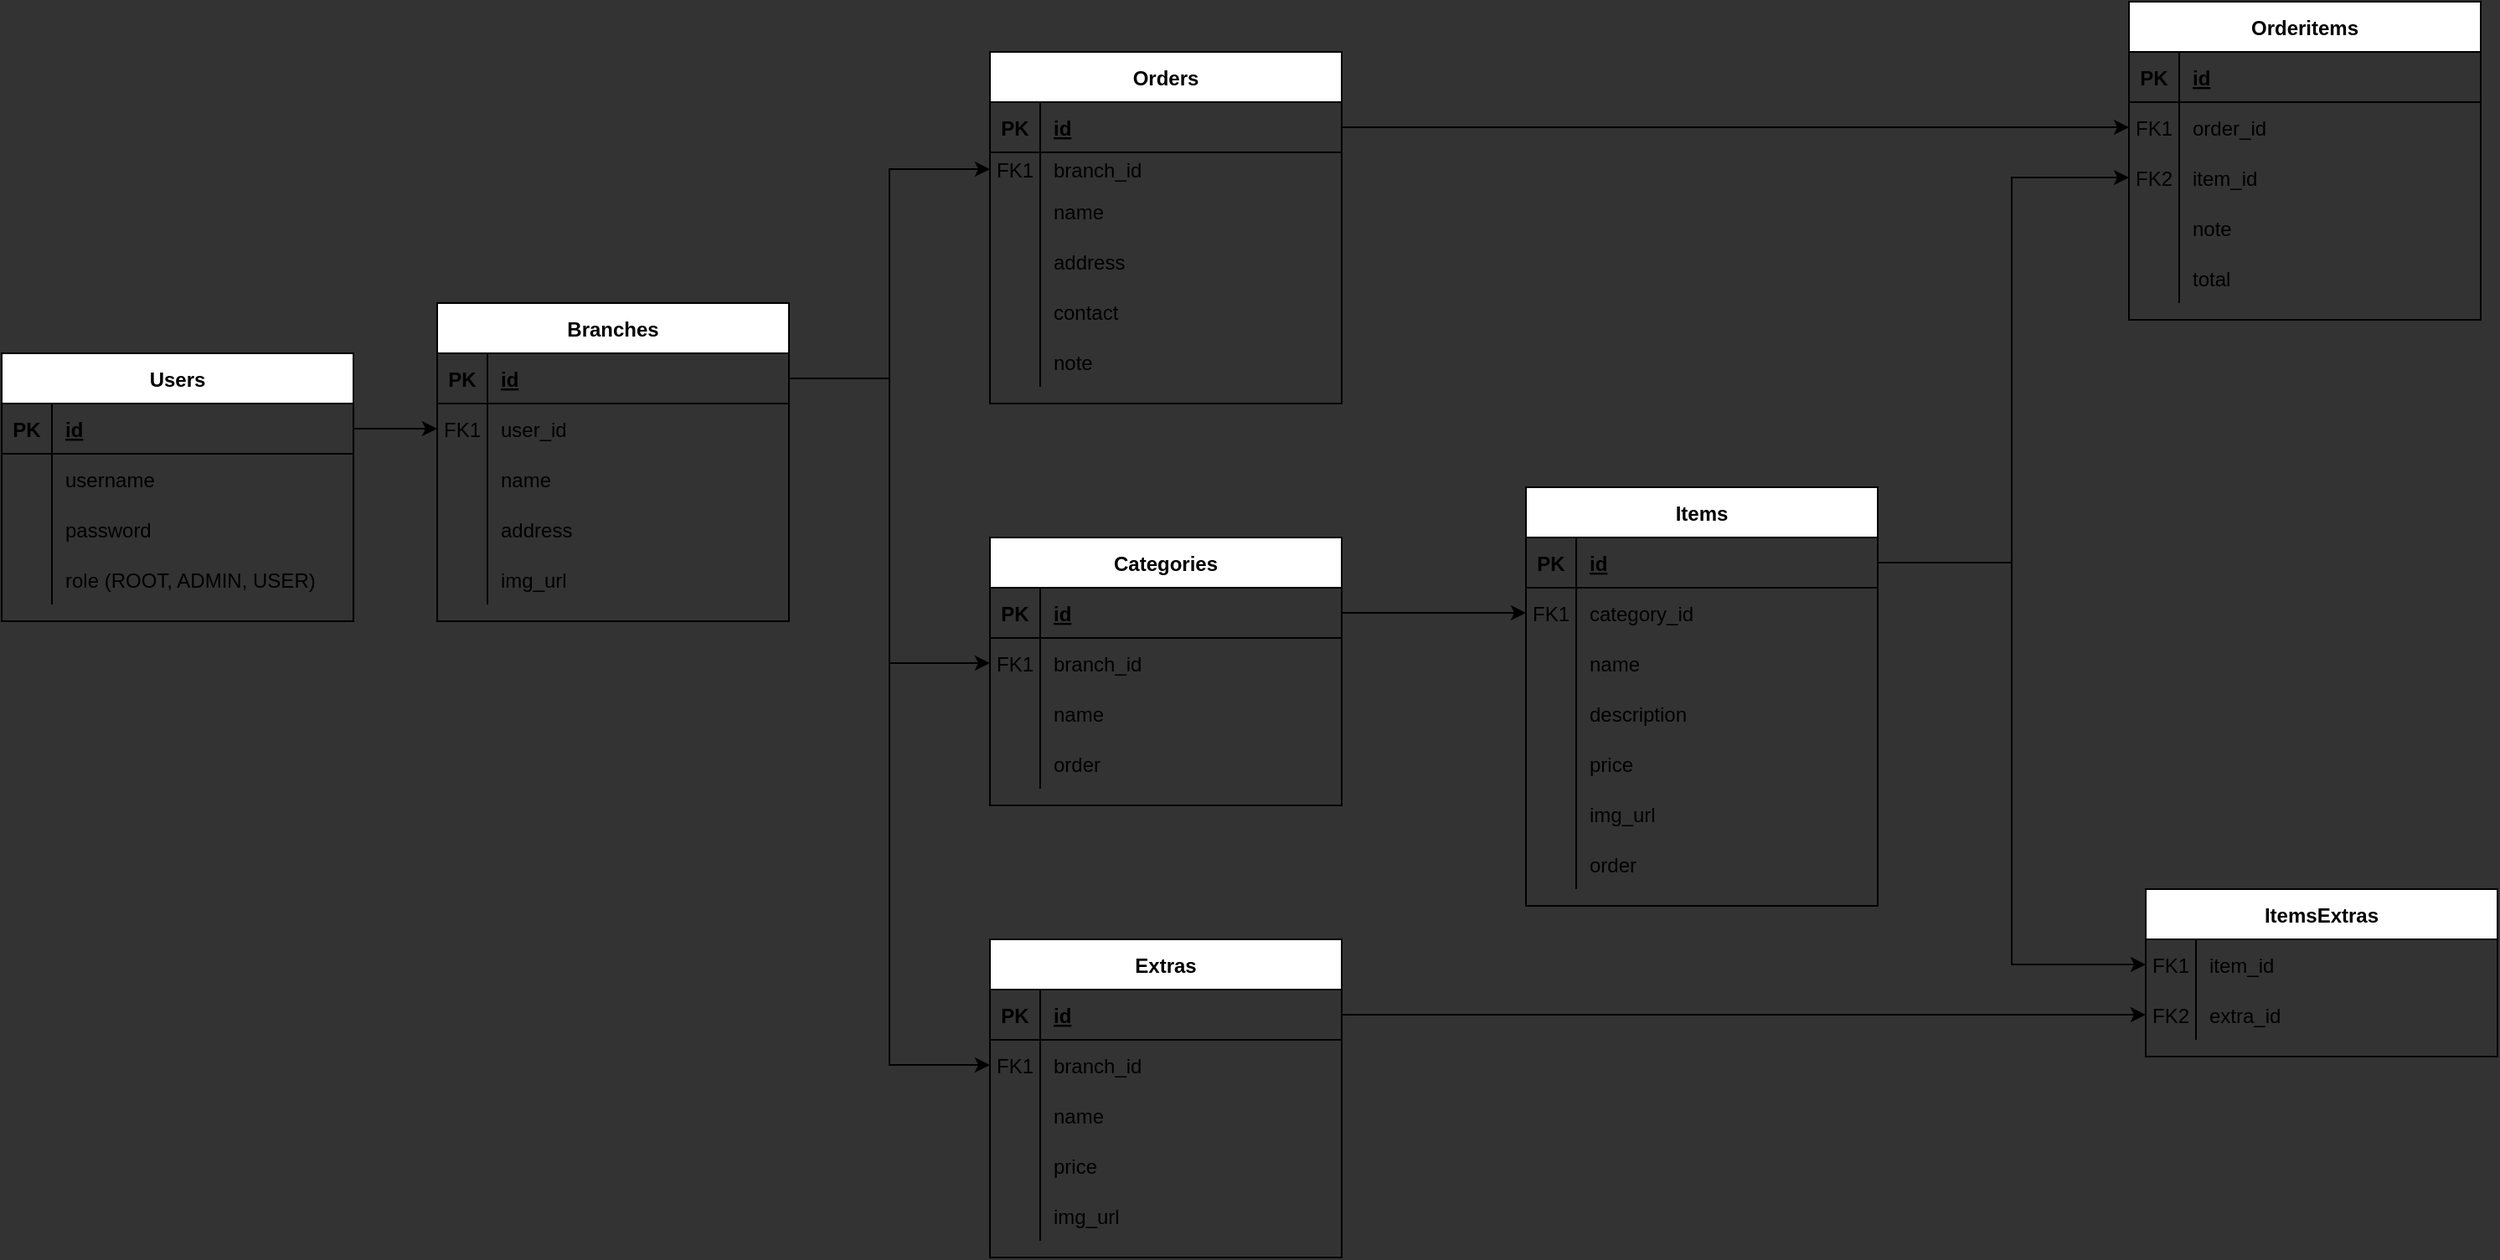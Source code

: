<mxfile>
    <diagram id="C5RBs43oDa-KdzZeNtuy" name="Page-1">
        <mxGraphModel dx="1312" dy="771" grid="1" gridSize="10" guides="1" tooltips="1" connect="1" arrows="1" fold="1" page="1" pageScale="1" pageWidth="1169" pageHeight="827" background="#333333" math="0" shadow="0">
            <root>
                <mxCell id="WIyWlLk6GJQsqaUBKTNV-0"/>
                <mxCell id="WIyWlLk6GJQsqaUBKTNV-1" parent="WIyWlLk6GJQsqaUBKTNV-0"/>
                <mxCell id="w9JUIb6-DY_80DIsVRq2-0" value="Users" style="shape=table;startSize=30;container=1;collapsible=1;childLayout=tableLayout;fixedRows=1;rowLines=0;fontStyle=1;align=center;resizeLast=1;" parent="WIyWlLk6GJQsqaUBKTNV-1" vertex="1">
                    <mxGeometry x="10" y="220" width="210" height="160" as="geometry"/>
                </mxCell>
                <mxCell id="w9JUIb6-DY_80DIsVRq2-1" value="" style="shape=tableRow;horizontal=0;startSize=0;swimlaneHead=0;swimlaneBody=0;fillColor=none;collapsible=0;dropTarget=0;points=[[0,0.5],[1,0.5]];portConstraint=eastwest;top=0;left=0;right=0;bottom=1;" parent="w9JUIb6-DY_80DIsVRq2-0" vertex="1">
                    <mxGeometry y="30" width="210" height="30" as="geometry"/>
                </mxCell>
                <mxCell id="w9JUIb6-DY_80DIsVRq2-2" value="PK" style="shape=partialRectangle;connectable=0;fillColor=none;top=0;left=0;bottom=0;right=0;fontStyle=1;overflow=hidden;" parent="w9JUIb6-DY_80DIsVRq2-1" vertex="1">
                    <mxGeometry width="30" height="30" as="geometry">
                        <mxRectangle width="30" height="30" as="alternateBounds"/>
                    </mxGeometry>
                </mxCell>
                <mxCell id="w9JUIb6-DY_80DIsVRq2-3" value="id" style="shape=partialRectangle;connectable=0;fillColor=none;top=0;left=0;bottom=0;right=0;align=left;spacingLeft=6;fontStyle=5;overflow=hidden;" parent="w9JUIb6-DY_80DIsVRq2-1" vertex="1">
                    <mxGeometry x="30" width="180" height="30" as="geometry">
                        <mxRectangle width="180" height="30" as="alternateBounds"/>
                    </mxGeometry>
                </mxCell>
                <mxCell id="w9JUIb6-DY_80DIsVRq2-4" value="" style="shape=tableRow;horizontal=0;startSize=0;swimlaneHead=0;swimlaneBody=0;fillColor=none;collapsible=0;dropTarget=0;points=[[0,0.5],[1,0.5]];portConstraint=eastwest;top=0;left=0;right=0;bottom=0;" parent="w9JUIb6-DY_80DIsVRq2-0" vertex="1">
                    <mxGeometry y="60" width="210" height="30" as="geometry"/>
                </mxCell>
                <mxCell id="w9JUIb6-DY_80DIsVRq2-5" value="" style="shape=partialRectangle;connectable=0;fillColor=none;top=0;left=0;bottom=0;right=0;editable=1;overflow=hidden;" parent="w9JUIb6-DY_80DIsVRq2-4" vertex="1">
                    <mxGeometry width="30" height="30" as="geometry">
                        <mxRectangle width="30" height="30" as="alternateBounds"/>
                    </mxGeometry>
                </mxCell>
                <mxCell id="w9JUIb6-DY_80DIsVRq2-6" value="username" style="shape=partialRectangle;connectable=0;fillColor=none;top=0;left=0;bottom=0;right=0;align=left;spacingLeft=6;overflow=hidden;" parent="w9JUIb6-DY_80DIsVRq2-4" vertex="1">
                    <mxGeometry x="30" width="180" height="30" as="geometry">
                        <mxRectangle width="180" height="30" as="alternateBounds"/>
                    </mxGeometry>
                </mxCell>
                <mxCell id="w9JUIb6-DY_80DIsVRq2-7" value="" style="shape=tableRow;horizontal=0;startSize=0;swimlaneHead=0;swimlaneBody=0;fillColor=none;collapsible=0;dropTarget=0;points=[[0,0.5],[1,0.5]];portConstraint=eastwest;top=0;left=0;right=0;bottom=0;" parent="w9JUIb6-DY_80DIsVRq2-0" vertex="1">
                    <mxGeometry y="90" width="210" height="30" as="geometry"/>
                </mxCell>
                <mxCell id="w9JUIb6-DY_80DIsVRq2-8" value="" style="shape=partialRectangle;connectable=0;fillColor=none;top=0;left=0;bottom=0;right=0;editable=1;overflow=hidden;" parent="w9JUIb6-DY_80DIsVRq2-7" vertex="1">
                    <mxGeometry width="30" height="30" as="geometry">
                        <mxRectangle width="30" height="30" as="alternateBounds"/>
                    </mxGeometry>
                </mxCell>
                <mxCell id="w9JUIb6-DY_80DIsVRq2-9" value="password" style="shape=partialRectangle;connectable=0;fillColor=none;top=0;left=0;bottom=0;right=0;align=left;spacingLeft=6;overflow=hidden;" parent="w9JUIb6-DY_80DIsVRq2-7" vertex="1">
                    <mxGeometry x="30" width="180" height="30" as="geometry">
                        <mxRectangle width="180" height="30" as="alternateBounds"/>
                    </mxGeometry>
                </mxCell>
                <mxCell id="w9JUIb6-DY_80DIsVRq2-190" value="" style="shape=tableRow;horizontal=0;startSize=0;swimlaneHead=0;swimlaneBody=0;fillColor=none;collapsible=0;dropTarget=0;points=[[0,0.5],[1,0.5]];portConstraint=eastwest;top=0;left=0;right=0;bottom=0;" parent="w9JUIb6-DY_80DIsVRq2-0" vertex="1">
                    <mxGeometry y="120" width="210" height="30" as="geometry"/>
                </mxCell>
                <mxCell id="w9JUIb6-DY_80DIsVRq2-191" value="" style="shape=partialRectangle;connectable=0;fillColor=none;top=0;left=0;bottom=0;right=0;editable=1;overflow=hidden;" parent="w9JUIb6-DY_80DIsVRq2-190" vertex="1">
                    <mxGeometry width="30" height="30" as="geometry">
                        <mxRectangle width="30" height="30" as="alternateBounds"/>
                    </mxGeometry>
                </mxCell>
                <mxCell id="w9JUIb6-DY_80DIsVRq2-192" value="role (ROOT, ADMIN, USER)" style="shape=partialRectangle;connectable=0;fillColor=none;top=0;left=0;bottom=0;right=0;align=left;spacingLeft=6;overflow=hidden;" parent="w9JUIb6-DY_80DIsVRq2-190" vertex="1">
                    <mxGeometry x="30" width="180" height="30" as="geometry">
                        <mxRectangle width="180" height="30" as="alternateBounds"/>
                    </mxGeometry>
                </mxCell>
                <mxCell id="w9JUIb6-DY_80DIsVRq2-13" value="Branches" style="shape=table;startSize=30;container=1;collapsible=1;childLayout=tableLayout;fixedRows=1;rowLines=0;fontStyle=1;align=center;resizeLast=1;" parent="WIyWlLk6GJQsqaUBKTNV-1" vertex="1">
                    <mxGeometry x="270" y="190" width="210" height="190" as="geometry"/>
                </mxCell>
                <mxCell id="w9JUIb6-DY_80DIsVRq2-14" value="" style="shape=tableRow;horizontal=0;startSize=0;swimlaneHead=0;swimlaneBody=0;fillColor=none;collapsible=0;dropTarget=0;points=[[0,0.5],[1,0.5]];portConstraint=eastwest;top=0;left=0;right=0;bottom=1;" parent="w9JUIb6-DY_80DIsVRq2-13" vertex="1">
                    <mxGeometry y="30" width="210" height="30" as="geometry"/>
                </mxCell>
                <mxCell id="w9JUIb6-DY_80DIsVRq2-15" value="PK" style="shape=partialRectangle;connectable=0;fillColor=none;top=0;left=0;bottom=0;right=0;fontStyle=1;overflow=hidden;" parent="w9JUIb6-DY_80DIsVRq2-14" vertex="1">
                    <mxGeometry width="30" height="30" as="geometry">
                        <mxRectangle width="30" height="30" as="alternateBounds"/>
                    </mxGeometry>
                </mxCell>
                <mxCell id="w9JUIb6-DY_80DIsVRq2-16" value="id" style="shape=partialRectangle;connectable=0;fillColor=none;top=0;left=0;bottom=0;right=0;align=left;spacingLeft=6;fontStyle=5;overflow=hidden;" parent="w9JUIb6-DY_80DIsVRq2-14" vertex="1">
                    <mxGeometry x="30" width="180" height="30" as="geometry">
                        <mxRectangle width="180" height="30" as="alternateBounds"/>
                    </mxGeometry>
                </mxCell>
                <mxCell id="0" value="" style="shape=tableRow;horizontal=0;startSize=0;swimlaneHead=0;swimlaneBody=0;fillColor=none;collapsible=0;dropTarget=0;points=[[0,0.5],[1,0.5]];portConstraint=eastwest;top=0;left=0;right=0;bottom=0;" parent="w9JUIb6-DY_80DIsVRq2-13" vertex="1">
                    <mxGeometry y="60" width="210" height="30" as="geometry"/>
                </mxCell>
                <mxCell id="1" value="FK1" style="shape=partialRectangle;connectable=0;fillColor=none;top=0;left=0;bottom=0;right=0;editable=1;overflow=hidden;" parent="0" vertex="1">
                    <mxGeometry width="30" height="30" as="geometry">
                        <mxRectangle width="30" height="30" as="alternateBounds"/>
                    </mxGeometry>
                </mxCell>
                <mxCell id="2" value="user_id" style="shape=partialRectangle;connectable=0;fillColor=none;top=0;left=0;bottom=0;right=0;align=left;spacingLeft=6;overflow=hidden;" parent="0" vertex="1">
                    <mxGeometry x="30" width="180" height="30" as="geometry">
                        <mxRectangle width="180" height="30" as="alternateBounds"/>
                    </mxGeometry>
                </mxCell>
                <mxCell id="w9JUIb6-DY_80DIsVRq2-177" value="" style="shape=tableRow;horizontal=0;startSize=0;swimlaneHead=0;swimlaneBody=0;fillColor=none;collapsible=0;dropTarget=0;points=[[0,0.5],[1,0.5]];portConstraint=eastwest;top=0;left=0;right=0;bottom=0;" parent="w9JUIb6-DY_80DIsVRq2-13" vertex="1">
                    <mxGeometry y="90" width="210" height="30" as="geometry"/>
                </mxCell>
                <mxCell id="w9JUIb6-DY_80DIsVRq2-178" value="" style="shape=partialRectangle;connectable=0;fillColor=none;top=0;left=0;bottom=0;right=0;editable=1;overflow=hidden;" parent="w9JUIb6-DY_80DIsVRq2-177" vertex="1">
                    <mxGeometry width="30" height="30" as="geometry">
                        <mxRectangle width="30" height="30" as="alternateBounds"/>
                    </mxGeometry>
                </mxCell>
                <mxCell id="w9JUIb6-DY_80DIsVRq2-179" value="name" style="shape=partialRectangle;connectable=0;fillColor=none;top=0;left=0;bottom=0;right=0;align=left;spacingLeft=6;overflow=hidden;" parent="w9JUIb6-DY_80DIsVRq2-177" vertex="1">
                    <mxGeometry x="30" width="180" height="30" as="geometry">
                        <mxRectangle width="180" height="30" as="alternateBounds"/>
                    </mxGeometry>
                </mxCell>
                <mxCell id="w9JUIb6-DY_80DIsVRq2-23" value="" style="shape=tableRow;horizontal=0;startSize=0;swimlaneHead=0;swimlaneBody=0;fillColor=none;collapsible=0;dropTarget=0;points=[[0,0.5],[1,0.5]];portConstraint=eastwest;top=0;left=0;right=0;bottom=0;" parent="w9JUIb6-DY_80DIsVRq2-13" vertex="1">
                    <mxGeometry y="120" width="210" height="30" as="geometry"/>
                </mxCell>
                <mxCell id="w9JUIb6-DY_80DIsVRq2-24" value="" style="shape=partialRectangle;connectable=0;fillColor=none;top=0;left=0;bottom=0;right=0;editable=1;overflow=hidden;" parent="w9JUIb6-DY_80DIsVRq2-23" vertex="1">
                    <mxGeometry width="30" height="30" as="geometry">
                        <mxRectangle width="30" height="30" as="alternateBounds"/>
                    </mxGeometry>
                </mxCell>
                <mxCell id="w9JUIb6-DY_80DIsVRq2-25" value="address" style="shape=partialRectangle;connectable=0;fillColor=none;top=0;left=0;bottom=0;right=0;align=left;spacingLeft=6;overflow=hidden;" parent="w9JUIb6-DY_80DIsVRq2-23" vertex="1">
                    <mxGeometry x="30" width="180" height="30" as="geometry">
                        <mxRectangle width="180" height="30" as="alternateBounds"/>
                    </mxGeometry>
                </mxCell>
                <mxCell id="w9JUIb6-DY_80DIsVRq2-181" value="" style="shape=tableRow;horizontal=0;startSize=0;swimlaneHead=0;swimlaneBody=0;fillColor=none;collapsible=0;dropTarget=0;points=[[0,0.5],[1,0.5]];portConstraint=eastwest;top=0;left=0;right=0;bottom=0;" parent="w9JUIb6-DY_80DIsVRq2-13" vertex="1">
                    <mxGeometry y="150" width="210" height="30" as="geometry"/>
                </mxCell>
                <mxCell id="w9JUIb6-DY_80DIsVRq2-182" value="" style="shape=partialRectangle;connectable=0;fillColor=none;top=0;left=0;bottom=0;right=0;editable=1;overflow=hidden;" parent="w9JUIb6-DY_80DIsVRq2-181" vertex="1">
                    <mxGeometry width="30" height="30" as="geometry">
                        <mxRectangle width="30" height="30" as="alternateBounds"/>
                    </mxGeometry>
                </mxCell>
                <mxCell id="w9JUIb6-DY_80DIsVRq2-183" value="img_url" style="shape=partialRectangle;connectable=0;fillColor=none;top=0;left=0;bottom=0;right=0;align=left;spacingLeft=6;overflow=hidden;" parent="w9JUIb6-DY_80DIsVRq2-181" vertex="1">
                    <mxGeometry x="30" width="180" height="30" as="geometry">
                        <mxRectangle width="180" height="30" as="alternateBounds"/>
                    </mxGeometry>
                </mxCell>
                <mxCell id="w9JUIb6-DY_80DIsVRq2-52" value="Categories" style="shape=table;startSize=30;container=1;collapsible=1;childLayout=tableLayout;fixedRows=1;rowLines=0;fontStyle=1;align=center;resizeLast=1;" parent="WIyWlLk6GJQsqaUBKTNV-1" vertex="1">
                    <mxGeometry x="600" y="330" width="210" height="160" as="geometry"/>
                </mxCell>
                <mxCell id="w9JUIb6-DY_80DIsVRq2-53" value="" style="shape=tableRow;horizontal=0;startSize=0;swimlaneHead=0;swimlaneBody=0;fillColor=none;collapsible=0;dropTarget=0;points=[[0,0.5],[1,0.5]];portConstraint=eastwest;top=0;left=0;right=0;bottom=1;" parent="w9JUIb6-DY_80DIsVRq2-52" vertex="1">
                    <mxGeometry y="30" width="210" height="30" as="geometry"/>
                </mxCell>
                <mxCell id="w9JUIb6-DY_80DIsVRq2-54" value="PK" style="shape=partialRectangle;connectable=0;fillColor=none;top=0;left=0;bottom=0;right=0;fontStyle=1;overflow=hidden;" parent="w9JUIb6-DY_80DIsVRq2-53" vertex="1">
                    <mxGeometry width="30" height="30" as="geometry">
                        <mxRectangle width="30" height="30" as="alternateBounds"/>
                    </mxGeometry>
                </mxCell>
                <mxCell id="w9JUIb6-DY_80DIsVRq2-55" value="id" style="shape=partialRectangle;connectable=0;fillColor=none;top=0;left=0;bottom=0;right=0;align=left;spacingLeft=6;fontStyle=5;overflow=hidden;" parent="w9JUIb6-DY_80DIsVRq2-53" vertex="1">
                    <mxGeometry x="30" width="180" height="30" as="geometry">
                        <mxRectangle width="180" height="30" as="alternateBounds"/>
                    </mxGeometry>
                </mxCell>
                <mxCell id="w9JUIb6-DY_80DIsVRq2-56" value="" style="shape=tableRow;horizontal=0;startSize=0;swimlaneHead=0;swimlaneBody=0;fillColor=none;collapsible=0;dropTarget=0;points=[[0,0.5],[1,0.5]];portConstraint=eastwest;top=0;left=0;right=0;bottom=0;" parent="w9JUIb6-DY_80DIsVRq2-52" vertex="1">
                    <mxGeometry y="60" width="210" height="30" as="geometry"/>
                </mxCell>
                <mxCell id="w9JUIb6-DY_80DIsVRq2-57" value="FK1" style="shape=partialRectangle;connectable=0;fillColor=none;top=0;left=0;bottom=0;right=0;editable=1;overflow=hidden;" parent="w9JUIb6-DY_80DIsVRq2-56" vertex="1">
                    <mxGeometry width="30" height="30" as="geometry">
                        <mxRectangle width="30" height="30" as="alternateBounds"/>
                    </mxGeometry>
                </mxCell>
                <mxCell id="w9JUIb6-DY_80DIsVRq2-58" value="branch_id" style="shape=partialRectangle;connectable=0;fillColor=none;top=0;left=0;bottom=0;right=0;align=left;spacingLeft=6;overflow=hidden;" parent="w9JUIb6-DY_80DIsVRq2-56" vertex="1">
                    <mxGeometry x="30" width="180" height="30" as="geometry">
                        <mxRectangle width="180" height="30" as="alternateBounds"/>
                    </mxGeometry>
                </mxCell>
                <mxCell id="w9JUIb6-DY_80DIsVRq2-59" value="" style="shape=tableRow;horizontal=0;startSize=0;swimlaneHead=0;swimlaneBody=0;fillColor=none;collapsible=0;dropTarget=0;points=[[0,0.5],[1,0.5]];portConstraint=eastwest;top=0;left=0;right=0;bottom=0;" parent="w9JUIb6-DY_80DIsVRq2-52" vertex="1">
                    <mxGeometry y="90" width="210" height="30" as="geometry"/>
                </mxCell>
                <mxCell id="w9JUIb6-DY_80DIsVRq2-60" value="" style="shape=partialRectangle;connectable=0;fillColor=none;top=0;left=0;bottom=0;right=0;editable=1;overflow=hidden;" parent="w9JUIb6-DY_80DIsVRq2-59" vertex="1">
                    <mxGeometry width="30" height="30" as="geometry">
                        <mxRectangle width="30" height="30" as="alternateBounds"/>
                    </mxGeometry>
                </mxCell>
                <mxCell id="w9JUIb6-DY_80DIsVRq2-61" value="name " style="shape=partialRectangle;connectable=0;fillColor=none;top=0;left=0;bottom=0;right=0;align=left;spacingLeft=6;overflow=hidden;" parent="w9JUIb6-DY_80DIsVRq2-59" vertex="1">
                    <mxGeometry x="30" width="180" height="30" as="geometry">
                        <mxRectangle width="180" height="30" as="alternateBounds"/>
                    </mxGeometry>
                </mxCell>
                <mxCell id="w9JUIb6-DY_80DIsVRq2-63" value="" style="shape=tableRow;horizontal=0;startSize=0;swimlaneHead=0;swimlaneBody=0;fillColor=none;collapsible=0;dropTarget=0;points=[[0,0.5],[1,0.5]];portConstraint=eastwest;top=0;left=0;right=0;bottom=0;" parent="w9JUIb6-DY_80DIsVRq2-52" vertex="1">
                    <mxGeometry y="120" width="210" height="30" as="geometry"/>
                </mxCell>
                <mxCell id="w9JUIb6-DY_80DIsVRq2-64" value="" style="shape=partialRectangle;connectable=0;fillColor=none;top=0;left=0;bottom=0;right=0;editable=1;overflow=hidden;" parent="w9JUIb6-DY_80DIsVRq2-63" vertex="1">
                    <mxGeometry width="30" height="30" as="geometry">
                        <mxRectangle width="30" height="30" as="alternateBounds"/>
                    </mxGeometry>
                </mxCell>
                <mxCell id="w9JUIb6-DY_80DIsVRq2-65" value="order" style="shape=partialRectangle;connectable=0;fillColor=none;top=0;left=0;bottom=0;right=0;align=left;spacingLeft=6;overflow=hidden;" parent="w9JUIb6-DY_80DIsVRq2-63" vertex="1">
                    <mxGeometry x="30" width="180" height="30" as="geometry">
                        <mxRectangle width="180" height="30" as="alternateBounds"/>
                    </mxGeometry>
                </mxCell>
                <mxCell id="w9JUIb6-DY_80DIsVRq2-62" style="edgeStyle=orthogonalEdgeStyle;rounded=0;orthogonalLoop=1;jettySize=auto;html=1;" parent="WIyWlLk6GJQsqaUBKTNV-1" source="w9JUIb6-DY_80DIsVRq2-14" target="w9JUIb6-DY_80DIsVRq2-56" edge="1">
                    <mxGeometry relative="1" as="geometry"/>
                </mxCell>
                <mxCell id="w9JUIb6-DY_80DIsVRq2-66" value="Items" style="shape=table;startSize=30;container=1;collapsible=1;childLayout=tableLayout;fixedRows=1;rowLines=0;fontStyle=1;align=center;resizeLast=1;" parent="WIyWlLk6GJQsqaUBKTNV-1" vertex="1">
                    <mxGeometry x="920" y="300" width="210" height="250" as="geometry"/>
                </mxCell>
                <mxCell id="w9JUIb6-DY_80DIsVRq2-67" value="" style="shape=tableRow;horizontal=0;startSize=0;swimlaneHead=0;swimlaneBody=0;fillColor=none;collapsible=0;dropTarget=0;points=[[0,0.5],[1,0.5]];portConstraint=eastwest;top=0;left=0;right=0;bottom=1;" parent="w9JUIb6-DY_80DIsVRq2-66" vertex="1">
                    <mxGeometry y="30" width="210" height="30" as="geometry"/>
                </mxCell>
                <mxCell id="w9JUIb6-DY_80DIsVRq2-68" value="PK" style="shape=partialRectangle;connectable=0;fillColor=none;top=0;left=0;bottom=0;right=0;fontStyle=1;overflow=hidden;" parent="w9JUIb6-DY_80DIsVRq2-67" vertex="1">
                    <mxGeometry width="30" height="30" as="geometry">
                        <mxRectangle width="30" height="30" as="alternateBounds"/>
                    </mxGeometry>
                </mxCell>
                <mxCell id="w9JUIb6-DY_80DIsVRq2-69" value="id" style="shape=partialRectangle;connectable=0;fillColor=none;top=0;left=0;bottom=0;right=0;align=left;spacingLeft=6;fontStyle=5;overflow=hidden;" parent="w9JUIb6-DY_80DIsVRq2-67" vertex="1">
                    <mxGeometry x="30" width="180" height="30" as="geometry">
                        <mxRectangle width="180" height="30" as="alternateBounds"/>
                    </mxGeometry>
                </mxCell>
                <mxCell id="w9JUIb6-DY_80DIsVRq2-70" value="" style="shape=tableRow;horizontal=0;startSize=0;swimlaneHead=0;swimlaneBody=0;fillColor=none;collapsible=0;dropTarget=0;points=[[0,0.5],[1,0.5]];portConstraint=eastwest;top=0;left=0;right=0;bottom=0;" parent="w9JUIb6-DY_80DIsVRq2-66" vertex="1">
                    <mxGeometry y="60" width="210" height="30" as="geometry"/>
                </mxCell>
                <mxCell id="w9JUIb6-DY_80DIsVRq2-71" value="FK1" style="shape=partialRectangle;connectable=0;fillColor=none;top=0;left=0;bottom=0;right=0;editable=1;overflow=hidden;" parent="w9JUIb6-DY_80DIsVRq2-70" vertex="1">
                    <mxGeometry width="30" height="30" as="geometry">
                        <mxRectangle width="30" height="30" as="alternateBounds"/>
                    </mxGeometry>
                </mxCell>
                <mxCell id="w9JUIb6-DY_80DIsVRq2-72" value="category_id" style="shape=partialRectangle;connectable=0;fillColor=none;top=0;left=0;bottom=0;right=0;align=left;spacingLeft=6;overflow=hidden;" parent="w9JUIb6-DY_80DIsVRq2-70" vertex="1">
                    <mxGeometry x="30" width="180" height="30" as="geometry">
                        <mxRectangle width="180" height="30" as="alternateBounds"/>
                    </mxGeometry>
                </mxCell>
                <mxCell id="w9JUIb6-DY_80DIsVRq2-73" value="" style="shape=tableRow;horizontal=0;startSize=0;swimlaneHead=0;swimlaneBody=0;fillColor=none;collapsible=0;dropTarget=0;points=[[0,0.5],[1,0.5]];portConstraint=eastwest;top=0;left=0;right=0;bottom=0;" parent="w9JUIb6-DY_80DIsVRq2-66" vertex="1">
                    <mxGeometry y="90" width="210" height="30" as="geometry"/>
                </mxCell>
                <mxCell id="w9JUIb6-DY_80DIsVRq2-74" value="" style="shape=partialRectangle;connectable=0;fillColor=none;top=0;left=0;bottom=0;right=0;editable=1;overflow=hidden;" parent="w9JUIb6-DY_80DIsVRq2-73" vertex="1">
                    <mxGeometry width="30" height="30" as="geometry">
                        <mxRectangle width="30" height="30" as="alternateBounds"/>
                    </mxGeometry>
                </mxCell>
                <mxCell id="w9JUIb6-DY_80DIsVRq2-75" value="name " style="shape=partialRectangle;connectable=0;fillColor=none;top=0;left=0;bottom=0;right=0;align=left;spacingLeft=6;overflow=hidden;" parent="w9JUIb6-DY_80DIsVRq2-73" vertex="1">
                    <mxGeometry x="30" width="180" height="30" as="geometry">
                        <mxRectangle width="180" height="30" as="alternateBounds"/>
                    </mxGeometry>
                </mxCell>
                <mxCell id="w9JUIb6-DY_80DIsVRq2-76" value="" style="shape=tableRow;horizontal=0;startSize=0;swimlaneHead=0;swimlaneBody=0;fillColor=none;collapsible=0;dropTarget=0;points=[[0,0.5],[1,0.5]];portConstraint=eastwest;top=0;left=0;right=0;bottom=0;" parent="w9JUIb6-DY_80DIsVRq2-66" vertex="1">
                    <mxGeometry y="120" width="210" height="30" as="geometry"/>
                </mxCell>
                <mxCell id="w9JUIb6-DY_80DIsVRq2-77" value="" style="shape=partialRectangle;connectable=0;fillColor=none;top=0;left=0;bottom=0;right=0;editable=1;overflow=hidden;" parent="w9JUIb6-DY_80DIsVRq2-76" vertex="1">
                    <mxGeometry width="30" height="30" as="geometry">
                        <mxRectangle width="30" height="30" as="alternateBounds"/>
                    </mxGeometry>
                </mxCell>
                <mxCell id="w9JUIb6-DY_80DIsVRq2-78" value="description" style="shape=partialRectangle;connectable=0;fillColor=none;top=0;left=0;bottom=0;right=0;align=left;spacingLeft=6;overflow=hidden;" parent="w9JUIb6-DY_80DIsVRq2-76" vertex="1">
                    <mxGeometry x="30" width="180" height="30" as="geometry">
                        <mxRectangle width="180" height="30" as="alternateBounds"/>
                    </mxGeometry>
                </mxCell>
                <mxCell id="23" value="" style="shape=tableRow;horizontal=0;startSize=0;swimlaneHead=0;swimlaneBody=0;fillColor=none;collapsible=0;dropTarget=0;points=[[0,0.5],[1,0.5]];portConstraint=eastwest;top=0;left=0;right=0;bottom=0;" parent="w9JUIb6-DY_80DIsVRq2-66" vertex="1">
                    <mxGeometry y="150" width="210" height="30" as="geometry"/>
                </mxCell>
                <mxCell id="24" value="" style="shape=partialRectangle;connectable=0;fillColor=none;top=0;left=0;bottom=0;right=0;editable=1;overflow=hidden;" parent="23" vertex="1">
                    <mxGeometry width="30" height="30" as="geometry">
                        <mxRectangle width="30" height="30" as="alternateBounds"/>
                    </mxGeometry>
                </mxCell>
                <mxCell id="25" value="price" style="shape=partialRectangle;connectable=0;fillColor=none;top=0;left=0;bottom=0;right=0;align=left;spacingLeft=6;overflow=hidden;" parent="23" vertex="1">
                    <mxGeometry x="30" width="180" height="30" as="geometry">
                        <mxRectangle width="180" height="30" as="alternateBounds"/>
                    </mxGeometry>
                </mxCell>
                <mxCell id="w9JUIb6-DY_80DIsVRq2-99" value="" style="shape=tableRow;horizontal=0;startSize=0;swimlaneHead=0;swimlaneBody=0;fillColor=none;collapsible=0;dropTarget=0;points=[[0,0.5],[1,0.5]];portConstraint=eastwest;top=0;left=0;right=0;bottom=0;" parent="w9JUIb6-DY_80DIsVRq2-66" vertex="1">
                    <mxGeometry y="180" width="210" height="30" as="geometry"/>
                </mxCell>
                <mxCell id="w9JUIb6-DY_80DIsVRq2-100" value="" style="shape=partialRectangle;connectable=0;fillColor=none;top=0;left=0;bottom=0;right=0;editable=1;overflow=hidden;" parent="w9JUIb6-DY_80DIsVRq2-99" vertex="1">
                    <mxGeometry width="30" height="30" as="geometry">
                        <mxRectangle width="30" height="30" as="alternateBounds"/>
                    </mxGeometry>
                </mxCell>
                <mxCell id="w9JUIb6-DY_80DIsVRq2-101" value="img_url" style="shape=partialRectangle;connectable=0;fillColor=none;top=0;left=0;bottom=0;right=0;align=left;spacingLeft=6;overflow=hidden;" parent="w9JUIb6-DY_80DIsVRq2-99" vertex="1">
                    <mxGeometry x="30" width="180" height="30" as="geometry">
                        <mxRectangle width="180" height="30" as="alternateBounds"/>
                    </mxGeometry>
                </mxCell>
                <mxCell id="w9JUIb6-DY_80DIsVRq2-102" value="" style="shape=tableRow;horizontal=0;startSize=0;swimlaneHead=0;swimlaneBody=0;fillColor=none;collapsible=0;dropTarget=0;points=[[0,0.5],[1,0.5]];portConstraint=eastwest;top=0;left=0;right=0;bottom=0;" parent="w9JUIb6-DY_80DIsVRq2-66" vertex="1">
                    <mxGeometry y="210" width="210" height="30" as="geometry"/>
                </mxCell>
                <mxCell id="w9JUIb6-DY_80DIsVRq2-103" value="" style="shape=partialRectangle;connectable=0;fillColor=none;top=0;left=0;bottom=0;right=0;editable=1;overflow=hidden;" parent="w9JUIb6-DY_80DIsVRq2-102" vertex="1">
                    <mxGeometry width="30" height="30" as="geometry">
                        <mxRectangle width="30" height="30" as="alternateBounds"/>
                    </mxGeometry>
                </mxCell>
                <mxCell id="w9JUIb6-DY_80DIsVRq2-104" value="order" style="shape=partialRectangle;connectable=0;fillColor=none;top=0;left=0;bottom=0;right=0;align=left;spacingLeft=6;overflow=hidden;" parent="w9JUIb6-DY_80DIsVRq2-102" vertex="1">
                    <mxGeometry x="30" width="180" height="30" as="geometry">
                        <mxRectangle width="180" height="30" as="alternateBounds"/>
                    </mxGeometry>
                </mxCell>
                <mxCell id="w9JUIb6-DY_80DIsVRq2-79" style="edgeStyle=orthogonalEdgeStyle;rounded=0;orthogonalLoop=1;jettySize=auto;html=1;" parent="WIyWlLk6GJQsqaUBKTNV-1" source="w9JUIb6-DY_80DIsVRq2-53" target="w9JUIb6-DY_80DIsVRq2-70" edge="1">
                    <mxGeometry relative="1" as="geometry"/>
                </mxCell>
                <mxCell id="w9JUIb6-DY_80DIsVRq2-105" value="Extras" style="shape=table;startSize=30;container=1;collapsible=1;childLayout=tableLayout;fixedRows=1;rowLines=0;fontStyle=1;align=center;resizeLast=1;" parent="WIyWlLk6GJQsqaUBKTNV-1" vertex="1">
                    <mxGeometry x="600" y="570" width="210" height="190" as="geometry"/>
                </mxCell>
                <mxCell id="w9JUIb6-DY_80DIsVRq2-106" value="" style="shape=tableRow;horizontal=0;startSize=0;swimlaneHead=0;swimlaneBody=0;fillColor=none;collapsible=0;dropTarget=0;points=[[0,0.5],[1,0.5]];portConstraint=eastwest;top=0;left=0;right=0;bottom=1;" parent="w9JUIb6-DY_80DIsVRq2-105" vertex="1">
                    <mxGeometry y="30" width="210" height="30" as="geometry"/>
                </mxCell>
                <mxCell id="w9JUIb6-DY_80DIsVRq2-107" value="PK" style="shape=partialRectangle;connectable=0;fillColor=none;top=0;left=0;bottom=0;right=0;fontStyle=1;overflow=hidden;" parent="w9JUIb6-DY_80DIsVRq2-106" vertex="1">
                    <mxGeometry width="30" height="30" as="geometry">
                        <mxRectangle width="30" height="30" as="alternateBounds"/>
                    </mxGeometry>
                </mxCell>
                <mxCell id="w9JUIb6-DY_80DIsVRq2-108" value="id" style="shape=partialRectangle;connectable=0;fillColor=none;top=0;left=0;bottom=0;right=0;align=left;spacingLeft=6;fontStyle=5;overflow=hidden;" parent="w9JUIb6-DY_80DIsVRq2-106" vertex="1">
                    <mxGeometry x="30" width="180" height="30" as="geometry">
                        <mxRectangle width="180" height="30" as="alternateBounds"/>
                    </mxGeometry>
                </mxCell>
                <mxCell id="w9JUIb6-DY_80DIsVRq2-109" value="" style="shape=tableRow;horizontal=0;startSize=0;swimlaneHead=0;swimlaneBody=0;fillColor=none;collapsible=0;dropTarget=0;points=[[0,0.5],[1,0.5]];portConstraint=eastwest;top=0;left=0;right=0;bottom=0;" parent="w9JUIb6-DY_80DIsVRq2-105" vertex="1">
                    <mxGeometry y="60" width="210" height="30" as="geometry"/>
                </mxCell>
                <mxCell id="w9JUIb6-DY_80DIsVRq2-110" value="FK1" style="shape=partialRectangle;connectable=0;fillColor=none;top=0;left=0;bottom=0;right=0;editable=1;overflow=hidden;" parent="w9JUIb6-DY_80DIsVRq2-109" vertex="1">
                    <mxGeometry width="30" height="30" as="geometry">
                        <mxRectangle width="30" height="30" as="alternateBounds"/>
                    </mxGeometry>
                </mxCell>
                <mxCell id="w9JUIb6-DY_80DIsVRq2-111" value="branch_id" style="shape=partialRectangle;connectable=0;fillColor=none;top=0;left=0;bottom=0;right=0;align=left;spacingLeft=6;overflow=hidden;" parent="w9JUIb6-DY_80DIsVRq2-109" vertex="1">
                    <mxGeometry x="30" width="180" height="30" as="geometry">
                        <mxRectangle width="180" height="30" as="alternateBounds"/>
                    </mxGeometry>
                </mxCell>
                <mxCell id="w9JUIb6-DY_80DIsVRq2-112" value="" style="shape=tableRow;horizontal=0;startSize=0;swimlaneHead=0;swimlaneBody=0;fillColor=none;collapsible=0;dropTarget=0;points=[[0,0.5],[1,0.5]];portConstraint=eastwest;top=0;left=0;right=0;bottom=0;" parent="w9JUIb6-DY_80DIsVRq2-105" vertex="1">
                    <mxGeometry y="90" width="210" height="30" as="geometry"/>
                </mxCell>
                <mxCell id="w9JUIb6-DY_80DIsVRq2-113" value="" style="shape=partialRectangle;connectable=0;fillColor=none;top=0;left=0;bottom=0;right=0;editable=1;overflow=hidden;" parent="w9JUIb6-DY_80DIsVRq2-112" vertex="1">
                    <mxGeometry width="30" height="30" as="geometry">
                        <mxRectangle width="30" height="30" as="alternateBounds"/>
                    </mxGeometry>
                </mxCell>
                <mxCell id="w9JUIb6-DY_80DIsVRq2-114" value="name" style="shape=partialRectangle;connectable=0;fillColor=none;top=0;left=0;bottom=0;right=0;align=left;spacingLeft=6;overflow=hidden;" parent="w9JUIb6-DY_80DIsVRq2-112" vertex="1">
                    <mxGeometry x="30" width="180" height="30" as="geometry">
                        <mxRectangle width="180" height="30" as="alternateBounds"/>
                    </mxGeometry>
                </mxCell>
                <mxCell id="w9JUIb6-DY_80DIsVRq2-119" value="" style="shape=tableRow;horizontal=0;startSize=0;swimlaneHead=0;swimlaneBody=0;fillColor=none;collapsible=0;dropTarget=0;points=[[0,0.5],[1,0.5]];portConstraint=eastwest;top=0;left=0;right=0;bottom=0;" parent="w9JUIb6-DY_80DIsVRq2-105" vertex="1">
                    <mxGeometry y="120" width="210" height="30" as="geometry"/>
                </mxCell>
                <mxCell id="w9JUIb6-DY_80DIsVRq2-120" value="" style="shape=partialRectangle;connectable=0;fillColor=none;top=0;left=0;bottom=0;right=0;editable=1;overflow=hidden;" parent="w9JUIb6-DY_80DIsVRq2-119" vertex="1">
                    <mxGeometry width="30" height="30" as="geometry">
                        <mxRectangle width="30" height="30" as="alternateBounds"/>
                    </mxGeometry>
                </mxCell>
                <mxCell id="w9JUIb6-DY_80DIsVRq2-121" value="price" style="shape=partialRectangle;connectable=0;fillColor=none;top=0;left=0;bottom=0;right=0;align=left;spacingLeft=6;overflow=hidden;" parent="w9JUIb6-DY_80DIsVRq2-119" vertex="1">
                    <mxGeometry x="30" width="180" height="30" as="geometry">
                        <mxRectangle width="180" height="30" as="alternateBounds"/>
                    </mxGeometry>
                </mxCell>
                <mxCell id="w9JUIb6-DY_80DIsVRq2-122" value="" style="shape=tableRow;horizontal=0;startSize=0;swimlaneHead=0;swimlaneBody=0;fillColor=none;collapsible=0;dropTarget=0;points=[[0,0.5],[1,0.5]];portConstraint=eastwest;top=0;left=0;right=0;bottom=0;" parent="w9JUIb6-DY_80DIsVRq2-105" vertex="1">
                    <mxGeometry y="150" width="210" height="30" as="geometry"/>
                </mxCell>
                <mxCell id="w9JUIb6-DY_80DIsVRq2-123" value="" style="shape=partialRectangle;connectable=0;fillColor=none;top=0;left=0;bottom=0;right=0;editable=1;overflow=hidden;" parent="w9JUIb6-DY_80DIsVRq2-122" vertex="1">
                    <mxGeometry width="30" height="30" as="geometry">
                        <mxRectangle width="30" height="30" as="alternateBounds"/>
                    </mxGeometry>
                </mxCell>
                <mxCell id="w9JUIb6-DY_80DIsVRq2-124" value="img_url" style="shape=partialRectangle;connectable=0;fillColor=none;top=0;left=0;bottom=0;right=0;align=left;spacingLeft=6;overflow=hidden;" parent="w9JUIb6-DY_80DIsVRq2-122" vertex="1">
                    <mxGeometry x="30" width="180" height="30" as="geometry">
                        <mxRectangle width="180" height="30" as="alternateBounds"/>
                    </mxGeometry>
                </mxCell>
                <mxCell id="w9JUIb6-DY_80DIsVRq2-165" value="ItemsExtras" style="shape=table;startSize=30;container=1;collapsible=1;childLayout=tableLayout;fixedRows=1;rowLines=0;fontStyle=1;align=center;resizeLast=1;" parent="WIyWlLk6GJQsqaUBKTNV-1" vertex="1">
                    <mxGeometry x="1290" y="540" width="210" height="100" as="geometry"/>
                </mxCell>
                <mxCell id="w9JUIb6-DY_80DIsVRq2-166" value="" style="shape=tableRow;horizontal=0;startSize=0;swimlaneHead=0;swimlaneBody=0;fillColor=none;collapsible=0;dropTarget=0;points=[[0,0.5],[1,0.5]];portConstraint=eastwest;top=0;left=0;right=0;bottom=0;" parent="w9JUIb6-DY_80DIsVRq2-165" vertex="1">
                    <mxGeometry y="30" width="210" height="30" as="geometry"/>
                </mxCell>
                <mxCell id="w9JUIb6-DY_80DIsVRq2-167" value="FK1" style="shape=partialRectangle;connectable=0;fillColor=none;top=0;left=0;bottom=0;right=0;editable=1;overflow=hidden;" parent="w9JUIb6-DY_80DIsVRq2-166" vertex="1">
                    <mxGeometry width="30" height="30" as="geometry">
                        <mxRectangle width="30" height="30" as="alternateBounds"/>
                    </mxGeometry>
                </mxCell>
                <mxCell id="w9JUIb6-DY_80DIsVRq2-168" value="item_id" style="shape=partialRectangle;connectable=0;fillColor=none;top=0;left=0;bottom=0;right=0;align=left;spacingLeft=6;overflow=hidden;" parent="w9JUIb6-DY_80DIsVRq2-166" vertex="1">
                    <mxGeometry x="30" width="180" height="30" as="geometry">
                        <mxRectangle width="180" height="30" as="alternateBounds"/>
                    </mxGeometry>
                </mxCell>
                <mxCell id="w9JUIb6-DY_80DIsVRq2-169" value="" style="shape=tableRow;horizontal=0;startSize=0;swimlaneHead=0;swimlaneBody=0;fillColor=none;collapsible=0;dropTarget=0;points=[[0,0.5],[1,0.5]];portConstraint=eastwest;top=0;left=0;right=0;bottom=0;" parent="w9JUIb6-DY_80DIsVRq2-165" vertex="1">
                    <mxGeometry y="60" width="210" height="30" as="geometry"/>
                </mxCell>
                <mxCell id="w9JUIb6-DY_80DIsVRq2-170" value="FK2" style="shape=partialRectangle;connectable=0;fillColor=none;top=0;left=0;bottom=0;right=0;editable=1;overflow=hidden;" parent="w9JUIb6-DY_80DIsVRq2-169" vertex="1">
                    <mxGeometry width="30" height="30" as="geometry">
                        <mxRectangle width="30" height="30" as="alternateBounds"/>
                    </mxGeometry>
                </mxCell>
                <mxCell id="w9JUIb6-DY_80DIsVRq2-171" value="extra_id" style="shape=partialRectangle;connectable=0;fillColor=none;top=0;left=0;bottom=0;right=0;align=left;spacingLeft=6;overflow=hidden;" parent="w9JUIb6-DY_80DIsVRq2-169" vertex="1">
                    <mxGeometry x="30" width="180" height="30" as="geometry">
                        <mxRectangle width="180" height="30" as="alternateBounds"/>
                    </mxGeometry>
                </mxCell>
                <mxCell id="w9JUIb6-DY_80DIsVRq2-196" value="Orders" style="shape=table;startSize=30;container=1;collapsible=1;childLayout=tableLayout;fixedRows=1;rowLines=0;fontStyle=1;align=center;resizeLast=1;" parent="WIyWlLk6GJQsqaUBKTNV-1" vertex="1">
                    <mxGeometry x="600" y="40" width="210" height="210" as="geometry"/>
                </mxCell>
                <mxCell id="w9JUIb6-DY_80DIsVRq2-197" value="" style="shape=tableRow;horizontal=0;startSize=0;swimlaneHead=0;swimlaneBody=0;fillColor=none;collapsible=0;dropTarget=0;points=[[0,0.5],[1,0.5]];portConstraint=eastwest;top=0;left=0;right=0;bottom=1;" parent="w9JUIb6-DY_80DIsVRq2-196" vertex="1">
                    <mxGeometry y="30" width="210" height="30" as="geometry"/>
                </mxCell>
                <mxCell id="w9JUIb6-DY_80DIsVRq2-198" value="PK" style="shape=partialRectangle;connectable=0;fillColor=none;top=0;left=0;bottom=0;right=0;fontStyle=1;overflow=hidden;" parent="w9JUIb6-DY_80DIsVRq2-197" vertex="1">
                    <mxGeometry width="30" height="30" as="geometry">
                        <mxRectangle width="30" height="30" as="alternateBounds"/>
                    </mxGeometry>
                </mxCell>
                <mxCell id="w9JUIb6-DY_80DIsVRq2-199" value="id" style="shape=partialRectangle;connectable=0;fillColor=none;top=0;left=0;bottom=0;right=0;align=left;spacingLeft=6;fontStyle=5;overflow=hidden;" parent="w9JUIb6-DY_80DIsVRq2-197" vertex="1">
                    <mxGeometry x="30" width="180" height="30" as="geometry">
                        <mxRectangle width="180" height="30" as="alternateBounds"/>
                    </mxGeometry>
                </mxCell>
                <mxCell id="w9JUIb6-DY_80DIsVRq2-200" value="" style="shape=tableRow;horizontal=0;startSize=0;swimlaneHead=0;swimlaneBody=0;fillColor=none;collapsible=0;dropTarget=0;points=[[0,0.5],[1,0.5]];portConstraint=eastwest;top=0;left=0;right=0;bottom=0;" parent="w9JUIb6-DY_80DIsVRq2-196" vertex="1">
                    <mxGeometry y="60" width="210" height="20" as="geometry"/>
                </mxCell>
                <mxCell id="w9JUIb6-DY_80DIsVRq2-201" value="FK1" style="shape=partialRectangle;connectable=0;fillColor=none;top=0;left=0;bottom=0;right=0;editable=1;overflow=hidden;" parent="w9JUIb6-DY_80DIsVRq2-200" vertex="1">
                    <mxGeometry width="30" height="20" as="geometry">
                        <mxRectangle width="30" height="20" as="alternateBounds"/>
                    </mxGeometry>
                </mxCell>
                <mxCell id="w9JUIb6-DY_80DIsVRq2-202" value="branch_id" style="shape=partialRectangle;connectable=0;fillColor=none;top=0;left=0;bottom=0;right=0;align=left;spacingLeft=6;overflow=hidden;" parent="w9JUIb6-DY_80DIsVRq2-200" vertex="1">
                    <mxGeometry x="30" width="180" height="20" as="geometry">
                        <mxRectangle width="180" height="20" as="alternateBounds"/>
                    </mxGeometry>
                </mxCell>
                <mxCell id="w9JUIb6-DY_80DIsVRq2-203" value="" style="shape=tableRow;horizontal=0;startSize=0;swimlaneHead=0;swimlaneBody=0;fillColor=none;collapsible=0;dropTarget=0;points=[[0,0.5],[1,0.5]];portConstraint=eastwest;top=0;left=0;right=0;bottom=0;" parent="w9JUIb6-DY_80DIsVRq2-196" vertex="1">
                    <mxGeometry y="80" width="210" height="30" as="geometry"/>
                </mxCell>
                <mxCell id="w9JUIb6-DY_80DIsVRq2-204" value="" style="shape=partialRectangle;connectable=0;fillColor=none;top=0;left=0;bottom=0;right=0;editable=1;overflow=hidden;" parent="w9JUIb6-DY_80DIsVRq2-203" vertex="1">
                    <mxGeometry width="30" height="30" as="geometry">
                        <mxRectangle width="30" height="30" as="alternateBounds"/>
                    </mxGeometry>
                </mxCell>
                <mxCell id="w9JUIb6-DY_80DIsVRq2-205" value="name" style="shape=partialRectangle;connectable=0;fillColor=none;top=0;left=0;bottom=0;right=0;align=left;spacingLeft=6;overflow=hidden;" parent="w9JUIb6-DY_80DIsVRq2-203" vertex="1">
                    <mxGeometry x="30" width="180" height="30" as="geometry">
                        <mxRectangle width="180" height="30" as="alternateBounds"/>
                    </mxGeometry>
                </mxCell>
                <mxCell id="w9JUIb6-DY_80DIsVRq2-206" value="" style="shape=tableRow;horizontal=0;startSize=0;swimlaneHead=0;swimlaneBody=0;fillColor=none;collapsible=0;dropTarget=0;points=[[0,0.5],[1,0.5]];portConstraint=eastwest;top=0;left=0;right=0;bottom=0;" parent="w9JUIb6-DY_80DIsVRq2-196" vertex="1">
                    <mxGeometry y="110" width="210" height="30" as="geometry"/>
                </mxCell>
                <mxCell id="w9JUIb6-DY_80DIsVRq2-207" value="" style="shape=partialRectangle;connectable=0;fillColor=none;top=0;left=0;bottom=0;right=0;editable=1;overflow=hidden;" parent="w9JUIb6-DY_80DIsVRq2-206" vertex="1">
                    <mxGeometry width="30" height="30" as="geometry">
                        <mxRectangle width="30" height="30" as="alternateBounds"/>
                    </mxGeometry>
                </mxCell>
                <mxCell id="w9JUIb6-DY_80DIsVRq2-208" value="address" style="shape=partialRectangle;connectable=0;fillColor=none;top=0;left=0;bottom=0;right=0;align=left;spacingLeft=6;overflow=hidden;" parent="w9JUIb6-DY_80DIsVRq2-206" vertex="1">
                    <mxGeometry x="30" width="180" height="30" as="geometry">
                        <mxRectangle width="180" height="30" as="alternateBounds"/>
                    </mxGeometry>
                </mxCell>
                <mxCell id="w9JUIb6-DY_80DIsVRq2-260" value="" style="shape=tableRow;horizontal=0;startSize=0;swimlaneHead=0;swimlaneBody=0;fillColor=none;collapsible=0;dropTarget=0;points=[[0,0.5],[1,0.5]];portConstraint=eastwest;top=0;left=0;right=0;bottom=0;" parent="w9JUIb6-DY_80DIsVRq2-196" vertex="1">
                    <mxGeometry y="140" width="210" height="30" as="geometry"/>
                </mxCell>
                <mxCell id="w9JUIb6-DY_80DIsVRq2-261" value="" style="shape=partialRectangle;connectable=0;fillColor=none;top=0;left=0;bottom=0;right=0;editable=1;overflow=hidden;" parent="w9JUIb6-DY_80DIsVRq2-260" vertex="1">
                    <mxGeometry width="30" height="30" as="geometry">
                        <mxRectangle width="30" height="30" as="alternateBounds"/>
                    </mxGeometry>
                </mxCell>
                <mxCell id="w9JUIb6-DY_80DIsVRq2-262" value="contact" style="shape=partialRectangle;connectable=0;fillColor=none;top=0;left=0;bottom=0;right=0;align=left;spacingLeft=6;overflow=hidden;" parent="w9JUIb6-DY_80DIsVRq2-260" vertex="1">
                    <mxGeometry x="30" width="180" height="30" as="geometry">
                        <mxRectangle width="180" height="30" as="alternateBounds"/>
                    </mxGeometry>
                </mxCell>
                <mxCell id="w9JUIb6-DY_80DIsVRq2-257" value="" style="shape=tableRow;horizontal=0;startSize=0;swimlaneHead=0;swimlaneBody=0;fillColor=none;collapsible=0;dropTarget=0;points=[[0,0.5],[1,0.5]];portConstraint=eastwest;top=0;left=0;right=0;bottom=0;" parent="w9JUIb6-DY_80DIsVRq2-196" vertex="1">
                    <mxGeometry y="170" width="210" height="30" as="geometry"/>
                </mxCell>
                <mxCell id="w9JUIb6-DY_80DIsVRq2-258" value="" style="shape=partialRectangle;connectable=0;fillColor=none;top=0;left=0;bottom=0;right=0;editable=1;overflow=hidden;" parent="w9JUIb6-DY_80DIsVRq2-257" vertex="1">
                    <mxGeometry width="30" height="30" as="geometry">
                        <mxRectangle width="30" height="30" as="alternateBounds"/>
                    </mxGeometry>
                </mxCell>
                <mxCell id="w9JUIb6-DY_80DIsVRq2-259" value="note" style="shape=partialRectangle;connectable=0;fillColor=none;top=0;left=0;bottom=0;right=0;align=left;spacingLeft=6;overflow=hidden;" parent="w9JUIb6-DY_80DIsVRq2-257" vertex="1">
                    <mxGeometry x="30" width="180" height="30" as="geometry">
                        <mxRectangle width="180" height="30" as="alternateBounds"/>
                    </mxGeometry>
                </mxCell>
                <mxCell id="w9JUIb6-DY_80DIsVRq2-212" style="edgeStyle=orthogonalEdgeStyle;rounded=0;orthogonalLoop=1;jettySize=auto;html=1;entryX=0;entryY=0.5;entryDx=0;entryDy=0;" parent="WIyWlLk6GJQsqaUBKTNV-1" source="w9JUIb6-DY_80DIsVRq2-14" target="w9JUIb6-DY_80DIsVRq2-200" edge="1">
                    <mxGeometry relative="1" as="geometry"/>
                </mxCell>
                <mxCell id="w9JUIb6-DY_80DIsVRq2-227" value="Orderitems" style="shape=table;startSize=30;container=1;collapsible=1;childLayout=tableLayout;fixedRows=1;rowLines=0;fontStyle=1;align=center;resizeLast=1;" parent="WIyWlLk6GJQsqaUBKTNV-1" vertex="1">
                    <mxGeometry x="1280" y="10" width="210" height="190" as="geometry"/>
                </mxCell>
                <mxCell id="w9JUIb6-DY_80DIsVRq2-228" value="" style="shape=tableRow;horizontal=0;startSize=0;swimlaneHead=0;swimlaneBody=0;fillColor=none;collapsible=0;dropTarget=0;points=[[0,0.5],[1,0.5]];portConstraint=eastwest;top=0;left=0;right=0;bottom=1;" parent="w9JUIb6-DY_80DIsVRq2-227" vertex="1">
                    <mxGeometry y="30" width="210" height="30" as="geometry"/>
                </mxCell>
                <mxCell id="w9JUIb6-DY_80DIsVRq2-229" value="PK" style="shape=partialRectangle;connectable=0;fillColor=none;top=0;left=0;bottom=0;right=0;fontStyle=1;overflow=hidden;" parent="w9JUIb6-DY_80DIsVRq2-228" vertex="1">
                    <mxGeometry width="30" height="30" as="geometry">
                        <mxRectangle width="30" height="30" as="alternateBounds"/>
                    </mxGeometry>
                </mxCell>
                <mxCell id="w9JUIb6-DY_80DIsVRq2-230" value="id" style="shape=partialRectangle;connectable=0;fillColor=none;top=0;left=0;bottom=0;right=0;align=left;spacingLeft=6;fontStyle=5;overflow=hidden;" parent="w9JUIb6-DY_80DIsVRq2-228" vertex="1">
                    <mxGeometry x="30" width="180" height="30" as="geometry">
                        <mxRectangle width="180" height="30" as="alternateBounds"/>
                    </mxGeometry>
                </mxCell>
                <mxCell id="w9JUIb6-DY_80DIsVRq2-231" value="" style="shape=tableRow;horizontal=0;startSize=0;swimlaneHead=0;swimlaneBody=0;fillColor=none;collapsible=0;dropTarget=0;points=[[0,0.5],[1,0.5]];portConstraint=eastwest;top=0;left=0;right=0;bottom=0;" parent="w9JUIb6-DY_80DIsVRq2-227" vertex="1">
                    <mxGeometry y="60" width="210" height="30" as="geometry"/>
                </mxCell>
                <mxCell id="w9JUIb6-DY_80DIsVRq2-232" value="FK1" style="shape=partialRectangle;connectable=0;fillColor=none;top=0;left=0;bottom=0;right=0;editable=1;overflow=hidden;" parent="w9JUIb6-DY_80DIsVRq2-231" vertex="1">
                    <mxGeometry width="30" height="30" as="geometry">
                        <mxRectangle width="30" height="30" as="alternateBounds"/>
                    </mxGeometry>
                </mxCell>
                <mxCell id="w9JUIb6-DY_80DIsVRq2-233" value="order_id" style="shape=partialRectangle;connectable=0;fillColor=none;top=0;left=0;bottom=0;right=0;align=left;spacingLeft=6;overflow=hidden;" parent="w9JUIb6-DY_80DIsVRq2-231" vertex="1">
                    <mxGeometry x="30" width="180" height="30" as="geometry">
                        <mxRectangle width="180" height="30" as="alternateBounds"/>
                    </mxGeometry>
                </mxCell>
                <mxCell id="w9JUIb6-DY_80DIsVRq2-234" value="" style="shape=tableRow;horizontal=0;startSize=0;swimlaneHead=0;swimlaneBody=0;fillColor=none;collapsible=0;dropTarget=0;points=[[0,0.5],[1,0.5]];portConstraint=eastwest;top=0;left=0;right=0;bottom=0;" parent="w9JUIb6-DY_80DIsVRq2-227" vertex="1">
                    <mxGeometry y="90" width="210" height="30" as="geometry"/>
                </mxCell>
                <mxCell id="w9JUIb6-DY_80DIsVRq2-235" value="FK2" style="shape=partialRectangle;connectable=0;fillColor=none;top=0;left=0;bottom=0;right=0;editable=1;overflow=hidden;" parent="w9JUIb6-DY_80DIsVRq2-234" vertex="1">
                    <mxGeometry width="30" height="30" as="geometry">
                        <mxRectangle width="30" height="30" as="alternateBounds"/>
                    </mxGeometry>
                </mxCell>
                <mxCell id="w9JUIb6-DY_80DIsVRq2-236" value="item_id" style="shape=partialRectangle;connectable=0;fillColor=none;top=0;left=0;bottom=0;right=0;align=left;spacingLeft=6;overflow=hidden;" parent="w9JUIb6-DY_80DIsVRq2-234" vertex="1">
                    <mxGeometry x="30" width="180" height="30" as="geometry">
                        <mxRectangle width="180" height="30" as="alternateBounds"/>
                    </mxGeometry>
                </mxCell>
                <mxCell id="w9JUIb6-DY_80DIsVRq2-237" value="" style="shape=tableRow;horizontal=0;startSize=0;swimlaneHead=0;swimlaneBody=0;fillColor=none;collapsible=0;dropTarget=0;points=[[0,0.5],[1,0.5]];portConstraint=eastwest;top=0;left=0;right=0;bottom=0;" parent="w9JUIb6-DY_80DIsVRq2-227" vertex="1">
                    <mxGeometry y="120" width="210" height="30" as="geometry"/>
                </mxCell>
                <mxCell id="w9JUIb6-DY_80DIsVRq2-238" value="" style="shape=partialRectangle;connectable=0;fillColor=none;top=0;left=0;bottom=0;right=0;editable=1;overflow=hidden;" parent="w9JUIb6-DY_80DIsVRq2-237" vertex="1">
                    <mxGeometry width="30" height="30" as="geometry">
                        <mxRectangle width="30" height="30" as="alternateBounds"/>
                    </mxGeometry>
                </mxCell>
                <mxCell id="w9JUIb6-DY_80DIsVRq2-239" value="note" style="shape=partialRectangle;connectable=0;fillColor=none;top=0;left=0;bottom=0;right=0;align=left;spacingLeft=6;overflow=hidden;" parent="w9JUIb6-DY_80DIsVRq2-237" vertex="1">
                    <mxGeometry x="30" width="180" height="30" as="geometry">
                        <mxRectangle width="180" height="30" as="alternateBounds"/>
                    </mxGeometry>
                </mxCell>
                <mxCell id="29" value="" style="shape=tableRow;horizontal=0;startSize=0;swimlaneHead=0;swimlaneBody=0;fillColor=none;collapsible=0;dropTarget=0;points=[[0,0.5],[1,0.5]];portConstraint=eastwest;top=0;left=0;right=0;bottom=0;" vertex="1" parent="w9JUIb6-DY_80DIsVRq2-227">
                    <mxGeometry y="150" width="210" height="30" as="geometry"/>
                </mxCell>
                <mxCell id="30" value="" style="shape=partialRectangle;connectable=0;fillColor=none;top=0;left=0;bottom=0;right=0;editable=1;overflow=hidden;" vertex="1" parent="29">
                    <mxGeometry width="30" height="30" as="geometry">
                        <mxRectangle width="30" height="30" as="alternateBounds"/>
                    </mxGeometry>
                </mxCell>
                <mxCell id="31" value="total" style="shape=partialRectangle;connectable=0;fillColor=none;top=0;left=0;bottom=0;right=0;align=left;spacingLeft=6;overflow=hidden;" vertex="1" parent="29">
                    <mxGeometry x="30" width="180" height="30" as="geometry">
                        <mxRectangle width="180" height="30" as="alternateBounds"/>
                    </mxGeometry>
                </mxCell>
                <mxCell id="w9JUIb6-DY_80DIsVRq2-243" style="edgeStyle=orthogonalEdgeStyle;rounded=0;orthogonalLoop=1;jettySize=auto;html=1;" parent="WIyWlLk6GJQsqaUBKTNV-1" source="w9JUIb6-DY_80DIsVRq2-197" target="w9JUIb6-DY_80DIsVRq2-231" edge="1">
                    <mxGeometry relative="1" as="geometry"/>
                </mxCell>
                <mxCell id="3" style="edgeStyle=orthogonalEdgeStyle;html=1;entryX=0;entryY=0.5;entryDx=0;entryDy=0;rounded=0;" parent="WIyWlLk6GJQsqaUBKTNV-1" source="w9JUIb6-DY_80DIsVRq2-1" target="0" edge="1">
                    <mxGeometry relative="1" as="geometry"/>
                </mxCell>
                <mxCell id="16" style="edgeStyle=orthogonalEdgeStyle;rounded=0;html=1;entryX=0;entryY=0.5;entryDx=0;entryDy=0;" parent="WIyWlLk6GJQsqaUBKTNV-1" source="w9JUIb6-DY_80DIsVRq2-67" target="w9JUIb6-DY_80DIsVRq2-234" edge="1">
                    <mxGeometry relative="1" as="geometry">
                        <Array as="points">
                            <mxPoint x="1210" y="345"/>
                            <mxPoint x="1210" y="115"/>
                        </Array>
                    </mxGeometry>
                </mxCell>
                <mxCell id="17" style="edgeStyle=orthogonalEdgeStyle;rounded=0;html=1;" parent="WIyWlLk6GJQsqaUBKTNV-1" source="w9JUIb6-DY_80DIsVRq2-67" target="w9JUIb6-DY_80DIsVRq2-166" edge="1">
                    <mxGeometry relative="1" as="geometry">
                        <Array as="points">
                            <mxPoint x="1210" y="345"/>
                            <mxPoint x="1210" y="585"/>
                        </Array>
                    </mxGeometry>
                </mxCell>
                <mxCell id="18" style="edgeStyle=orthogonalEdgeStyle;rounded=0;html=1;" parent="WIyWlLk6GJQsqaUBKTNV-1" source="w9JUIb6-DY_80DIsVRq2-106" target="w9JUIb6-DY_80DIsVRq2-169" edge="1">
                    <mxGeometry relative="1" as="geometry"/>
                </mxCell>
                <mxCell id="21" style="edgeStyle=orthogonalEdgeStyle;rounded=0;html=1;" parent="WIyWlLk6GJQsqaUBKTNV-1" source="w9JUIb6-DY_80DIsVRq2-14" target="w9JUIb6-DY_80DIsVRq2-109" edge="1">
                    <mxGeometry relative="1" as="geometry"/>
                </mxCell>
            </root>
        </mxGraphModel>
    </diagram>
</mxfile>